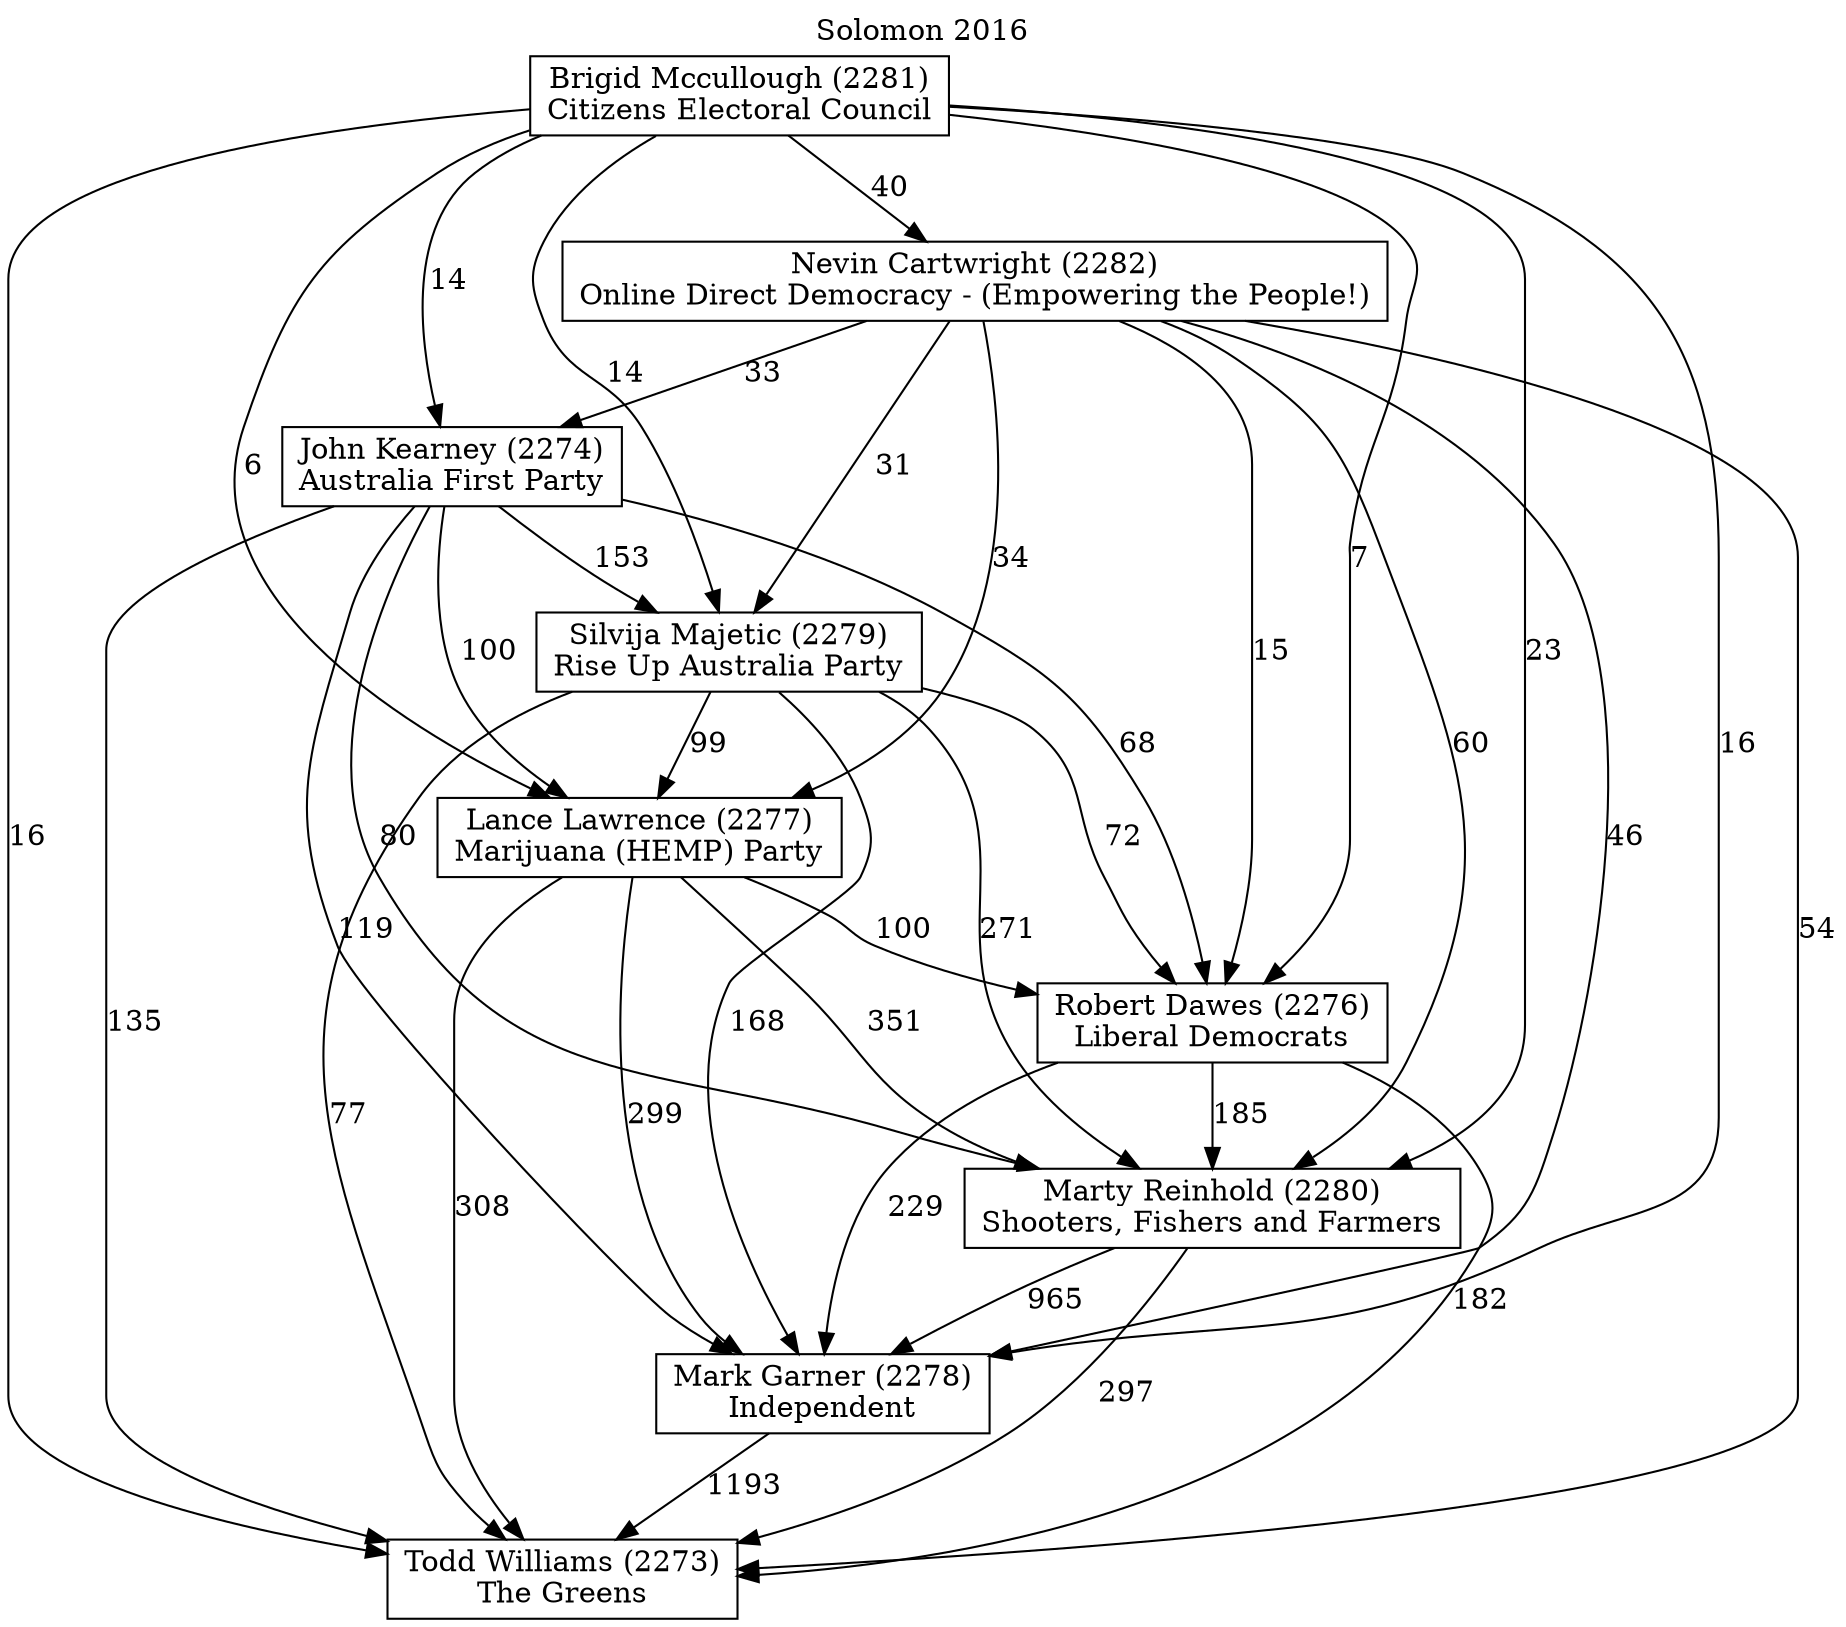 // House preference flow
digraph "Todd Williams (2273)_Solomon_2016" {
	graph [label="Solomon 2016" labelloc=t mclimit=10]
	node [shape=box]
	"Brigid Mccullough (2281)" [label="Brigid Mccullough (2281)
Citizens Electoral Council"]
	"John Kearney (2274)" [label="John Kearney (2274)
Australia First Party"]
	"Lance Lawrence (2277)" [label="Lance Lawrence (2277)
Marijuana (HEMP) Party"]
	"Mark Garner (2278)" [label="Mark Garner (2278)
Independent"]
	"Marty Reinhold (2280)" [label="Marty Reinhold (2280)
Shooters, Fishers and Farmers"]
	"Nevin Cartwright (2282)" [label="Nevin Cartwright (2282)
Online Direct Democracy - (Empowering the People!)"]
	"Robert Dawes (2276)" [label="Robert Dawes (2276)
Liberal Democrats"]
	"Silvija Majetic (2279)" [label="Silvija Majetic (2279)
Rise Up Australia Party"]
	"Todd Williams (2273)" [label="Todd Williams (2273)
The Greens"]
	"Brigid Mccullough (2281)" -> "John Kearney (2274)" [label=14]
	"Brigid Mccullough (2281)" -> "Lance Lawrence (2277)" [label=6]
	"Brigid Mccullough (2281)" -> "Mark Garner (2278)" [label=16]
	"Brigid Mccullough (2281)" -> "Marty Reinhold (2280)" [label=23]
	"Brigid Mccullough (2281)" -> "Nevin Cartwright (2282)" [label=40]
	"Brigid Mccullough (2281)" -> "Robert Dawes (2276)" [label=7]
	"Brigid Mccullough (2281)" -> "Silvija Majetic (2279)" [label=14]
	"Brigid Mccullough (2281)" -> "Todd Williams (2273)" [label=16]
	"John Kearney (2274)" -> "Lance Lawrence (2277)" [label=100]
	"John Kearney (2274)" -> "Mark Garner (2278)" [label=119]
	"John Kearney (2274)" -> "Marty Reinhold (2280)" [label=80]
	"John Kearney (2274)" -> "Robert Dawes (2276)" [label=68]
	"John Kearney (2274)" -> "Silvija Majetic (2279)" [label=153]
	"John Kearney (2274)" -> "Todd Williams (2273)" [label=135]
	"Lance Lawrence (2277)" -> "Mark Garner (2278)" [label=299]
	"Lance Lawrence (2277)" -> "Marty Reinhold (2280)" [label=351]
	"Lance Lawrence (2277)" -> "Robert Dawes (2276)" [label=100]
	"Lance Lawrence (2277)" -> "Todd Williams (2273)" [label=308]
	"Mark Garner (2278)" -> "Todd Williams (2273)" [label=1193]
	"Marty Reinhold (2280)" -> "Mark Garner (2278)" [label=965]
	"Marty Reinhold (2280)" -> "Todd Williams (2273)" [label=297]
	"Nevin Cartwright (2282)" -> "John Kearney (2274)" [label=33]
	"Nevin Cartwright (2282)" -> "Lance Lawrence (2277)" [label=34]
	"Nevin Cartwright (2282)" -> "Mark Garner (2278)" [label=46]
	"Nevin Cartwright (2282)" -> "Marty Reinhold (2280)" [label=60]
	"Nevin Cartwright (2282)" -> "Robert Dawes (2276)" [label=15]
	"Nevin Cartwright (2282)" -> "Silvija Majetic (2279)" [label=31]
	"Nevin Cartwright (2282)" -> "Todd Williams (2273)" [label=54]
	"Robert Dawes (2276)" -> "Mark Garner (2278)" [label=229]
	"Robert Dawes (2276)" -> "Marty Reinhold (2280)" [label=185]
	"Robert Dawes (2276)" -> "Todd Williams (2273)" [label=182]
	"Silvija Majetic (2279)" -> "Lance Lawrence (2277)" [label=99]
	"Silvija Majetic (2279)" -> "Mark Garner (2278)" [label=168]
	"Silvija Majetic (2279)" -> "Marty Reinhold (2280)" [label=271]
	"Silvija Majetic (2279)" -> "Robert Dawes (2276)" [label=72]
	"Silvija Majetic (2279)" -> "Todd Williams (2273)" [label=77]
}
